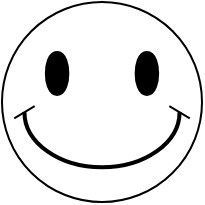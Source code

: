<mxfile version="15.2.9" type="github">
  <diagram id="SeeBNxpUx3f81B9tS1AY" name="第 1 页">
    <mxGraphModel dx="946" dy="556" grid="1" gridSize="10" guides="1" tooltips="1" connect="1" arrows="1" fold="1" page="1" pageScale="1" pageWidth="827" pageHeight="1169" math="0" shadow="0">
      <root>
        <mxCell id="0" />
        <mxCell id="1" parent="0" />
        <mxCell id="IRJZ6KfcdMpAiBKRdZya-1" value="" style="verticalLabelPosition=bottom;verticalAlign=top;html=1;shape=mxgraph.basic.smiley" vertex="1" parent="1">
          <mxGeometry x="110" y="160" width="100" height="100" as="geometry" />
        </mxCell>
      </root>
    </mxGraphModel>
  </diagram>
</mxfile>
